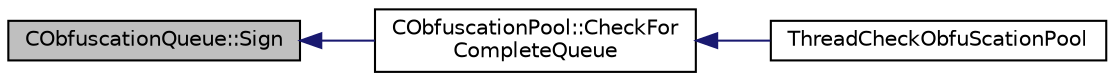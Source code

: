 digraph "CObfuscationQueue::Sign"
{
  edge [fontname="Helvetica",fontsize="10",labelfontname="Helvetica",labelfontsize="10"];
  node [fontname="Helvetica",fontsize="10",shape=record];
  rankdir="LR";
  Node123 [label="CObfuscationQueue::Sign",height=0.2,width=0.4,color="black", fillcolor="grey75", style="filled", fontcolor="black"];
  Node123 -> Node124 [dir="back",color="midnightblue",fontsize="10",style="solid",fontname="Helvetica"];
  Node124 [label="CObfuscationPool::CheckFor\lCompleteQueue",height=0.2,width=0.4,color="black", fillcolor="white", style="filled",URL="$class_c_obfuscation_pool.html#ad8fc2b9e329de37d3a78bcf51d475696"];
  Node124 -> Node125 [dir="back",color="midnightblue",fontsize="10",style="solid",fontname="Helvetica"];
  Node125 [label="ThreadCheckObfuScationPool",height=0.2,width=0.4,color="black", fillcolor="white", style="filled",URL="$obfuscation_8h.html#a3f96a5ca9c6735e5bfac77582f0af321"];
}
